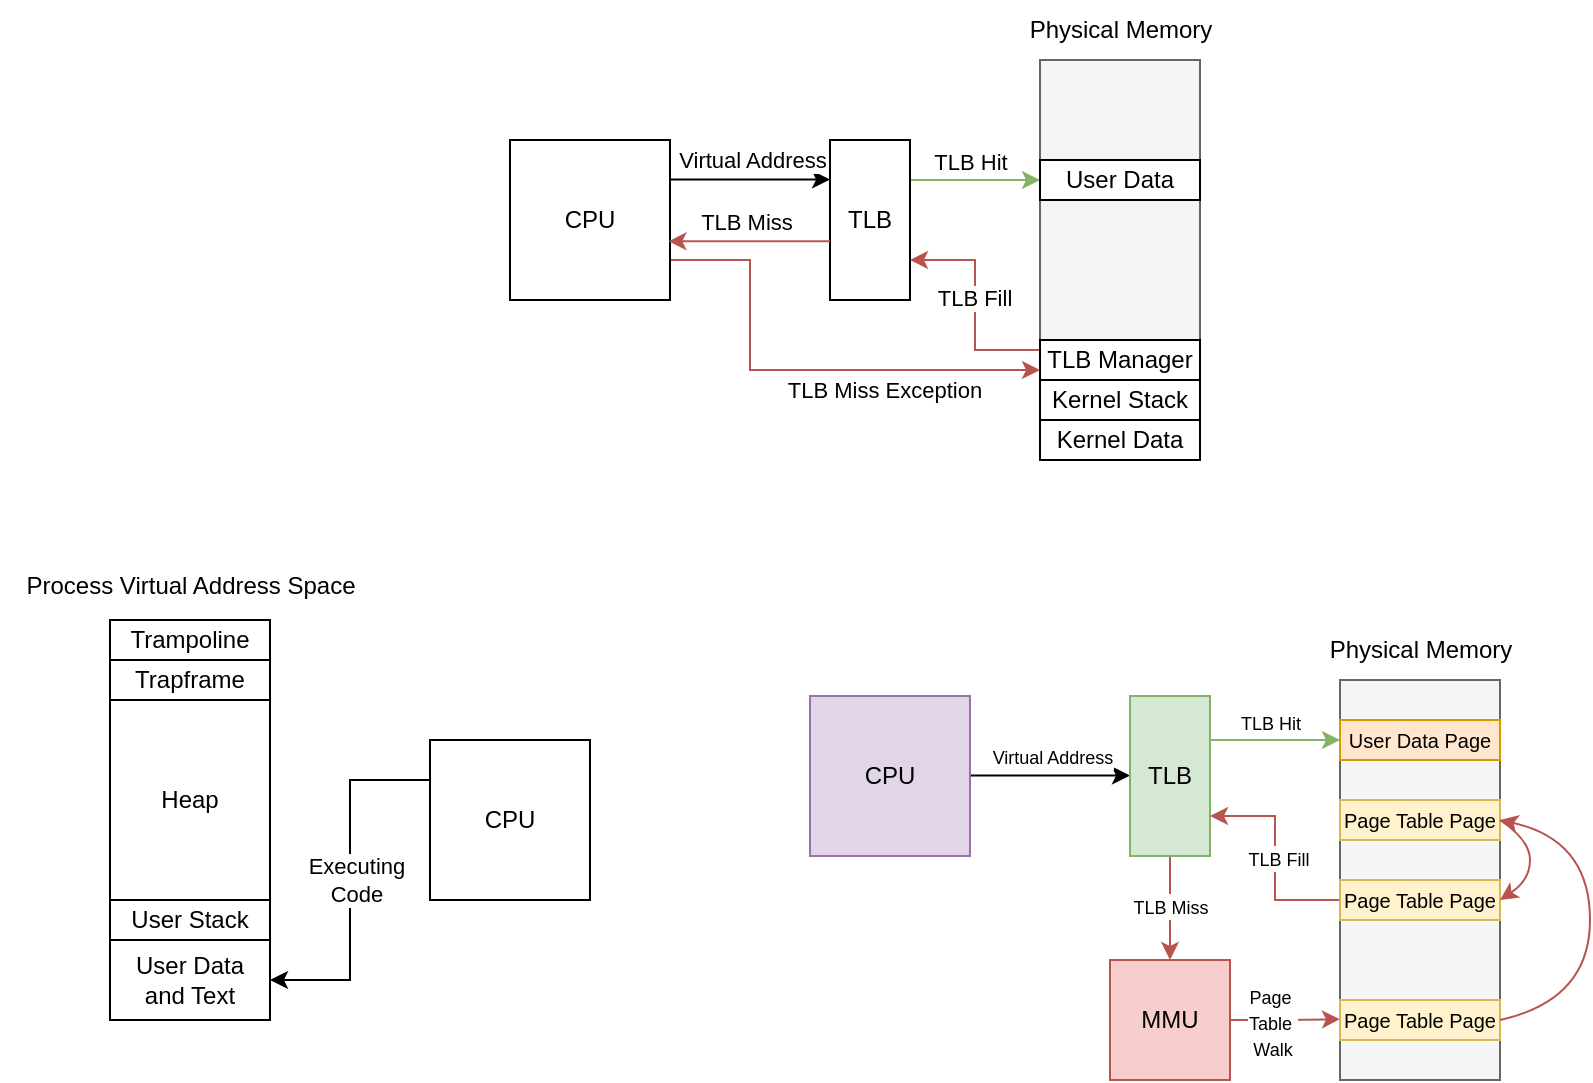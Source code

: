 <mxfile version="24.7.5">
  <diagram name="Page-1" id="a2V-paWtWc2pqJlW6CjX">
    <mxGraphModel dx="989" dy="576" grid="1" gridSize="10" guides="1" tooltips="1" connect="1" arrows="1" fold="1" page="1" pageScale="1" pageWidth="850" pageHeight="1100" math="0" shadow="0">
      <root>
        <mxCell id="0" />
        <mxCell id="1" parent="0" />
        <mxCell id="PS_0JobvipVe8rg2w7dj-1" style="edgeStyle=orthogonalEdgeStyle;rounded=0;orthogonalLoop=1;jettySize=auto;html=1;exitX=1;exitY=0.5;exitDx=0;exitDy=0;entryX=0;entryY=0.5;entryDx=0;entryDy=0;" parent="1" edge="1">
          <mxGeometry relative="1" as="geometry">
            <mxPoint x="400" y="539.8" as="sourcePoint" />
            <mxPoint x="480" y="539.8" as="targetPoint" />
          </mxGeometry>
        </mxCell>
        <mxCell id="PS_0JobvipVe8rg2w7dj-2" value="Virtual Address" style="edgeLabel;html=1;align=center;verticalAlign=middle;resizable=0;points=[];" parent="PS_0JobvipVe8rg2w7dj-1" vertex="1" connectable="0">
          <mxGeometry x="-0.217" y="-1" relative="1" as="geometry">
            <mxPoint x="9" y="-11" as="offset" />
          </mxGeometry>
        </mxCell>
        <mxCell id="PS_0JobvipVe8rg2w7dj-34" style="edgeStyle=orthogonalEdgeStyle;rounded=0;orthogonalLoop=1;jettySize=auto;html=1;exitX=1;exitY=0.75;exitDx=0;exitDy=0;entryX=0;entryY=0.75;entryDx=0;entryDy=0;fillColor=#f8cecc;strokeColor=#b85450;" parent="1" source="PS_0JobvipVe8rg2w7dj-3" target="PS_0JobvipVe8rg2w7dj-32" edge="1">
          <mxGeometry relative="1" as="geometry">
            <Array as="points">
              <mxPoint x="440" y="580" />
              <mxPoint x="440" y="635" />
            </Array>
          </mxGeometry>
        </mxCell>
        <mxCell id="PS_0JobvipVe8rg2w7dj-35" value="TLB Miss Exception" style="edgeLabel;html=1;align=center;verticalAlign=middle;resizable=0;points=[];" parent="PS_0JobvipVe8rg2w7dj-34" vertex="1" connectable="0">
          <mxGeometry x="0.147" relative="1" as="geometry">
            <mxPoint x="24" y="10" as="offset" />
          </mxGeometry>
        </mxCell>
        <mxCell id="PS_0JobvipVe8rg2w7dj-3" value="CPU" style="rounded=0;whiteSpace=wrap;html=1;" parent="1" vertex="1">
          <mxGeometry x="320" y="520" width="80" height="80" as="geometry" />
        </mxCell>
        <mxCell id="PS_0JobvipVe8rg2w7dj-7" style="edgeStyle=orthogonalEdgeStyle;rounded=0;orthogonalLoop=1;jettySize=auto;html=1;exitX=1;exitY=0.25;exitDx=0;exitDy=0;entryX=0;entryY=0.5;entryDx=0;entryDy=0;fillColor=#d5e8d4;strokeColor=#82b366;" parent="1" source="PS_0JobvipVe8rg2w7dj-11" target="PS_0JobvipVe8rg2w7dj-20" edge="1">
          <mxGeometry relative="1" as="geometry">
            <mxPoint x="580" y="540" as="targetPoint" />
          </mxGeometry>
        </mxCell>
        <mxCell id="PS_0JobvipVe8rg2w7dj-8" value="TLB Hit" style="edgeLabel;html=1;align=center;verticalAlign=middle;resizable=0;points=[];" parent="PS_0JobvipVe8rg2w7dj-7" vertex="1" connectable="0">
          <mxGeometry x="-0.253" y="-1" relative="1" as="geometry">
            <mxPoint x="5" y="-10" as="offset" />
          </mxGeometry>
        </mxCell>
        <mxCell id="PS_0JobvipVe8rg2w7dj-11" value="TLB" style="rounded=0;whiteSpace=wrap;html=1;" parent="1" vertex="1">
          <mxGeometry x="480" y="520" width="40" height="80" as="geometry" />
        </mxCell>
        <mxCell id="PS_0JobvipVe8rg2w7dj-12" value="&amp;nbsp;" style="rounded=0;whiteSpace=wrap;html=1;fillColor=#f5f5f5;fontColor=#333333;strokeColor=#666666;" parent="1" vertex="1">
          <mxGeometry x="585" y="480" width="80" height="200" as="geometry" />
        </mxCell>
        <mxCell id="PS_0JobvipVe8rg2w7dj-13" value="Physical Memory" style="text;html=1;align=center;verticalAlign=middle;resizable=0;points=[];autosize=1;strokeColor=none;fillColor=none;" parent="1" vertex="1">
          <mxGeometry x="570" y="450" width="110" height="30" as="geometry" />
        </mxCell>
        <mxCell id="PS_0JobvipVe8rg2w7dj-20" value="User Data" style="rounded=0;whiteSpace=wrap;html=1;" parent="1" vertex="1">
          <mxGeometry x="585" y="530" width="80" height="20" as="geometry" />
        </mxCell>
        <mxCell id="PS_0JobvipVe8rg2w7dj-21" value="Kernel Data" style="rounded=0;whiteSpace=wrap;html=1;" parent="1" vertex="1">
          <mxGeometry x="585" y="660" width="80" height="20" as="geometry" />
        </mxCell>
        <mxCell id="PS_0JobvipVe8rg2w7dj-22" value="Kernel Stack" style="rounded=0;whiteSpace=wrap;html=1;" parent="1" vertex="1">
          <mxGeometry x="585" y="640" width="80" height="20" as="geometry" />
        </mxCell>
        <mxCell id="PS_0JobvipVe8rg2w7dj-30" style="edgeStyle=orthogonalEdgeStyle;rounded=0;orthogonalLoop=1;jettySize=auto;html=1;exitX=0.001;exitY=0.633;exitDx=0;exitDy=0;entryX=0.99;entryY=0.633;entryDx=0;entryDy=0;fillColor=#f8cecc;strokeColor=#b85450;entryPerimeter=0;exitPerimeter=0;" parent="1" source="PS_0JobvipVe8rg2w7dj-11" target="PS_0JobvipVe8rg2w7dj-3" edge="1">
          <mxGeometry relative="1" as="geometry" />
        </mxCell>
        <mxCell id="PS_0JobvipVe8rg2w7dj-31" value="TLB Miss" style="edgeLabel;html=1;align=center;verticalAlign=middle;resizable=0;points=[];" parent="PS_0JobvipVe8rg2w7dj-30" vertex="1" connectable="0">
          <mxGeometry x="0.254" relative="1" as="geometry">
            <mxPoint x="8" y="-10" as="offset" />
          </mxGeometry>
        </mxCell>
        <mxCell id="PS_0JobvipVe8rg2w7dj-36" style="edgeStyle=orthogonalEdgeStyle;rounded=0;orthogonalLoop=1;jettySize=auto;html=1;exitX=0;exitY=0.25;exitDx=0;exitDy=0;entryX=1;entryY=0.75;entryDx=0;entryDy=0;fillColor=#f8cecc;strokeColor=#b85450;" parent="1" source="PS_0JobvipVe8rg2w7dj-32" target="PS_0JobvipVe8rg2w7dj-11" edge="1">
          <mxGeometry relative="1" as="geometry" />
        </mxCell>
        <mxCell id="PS_0JobvipVe8rg2w7dj-37" value="TLB Fill" style="edgeLabel;html=1;align=center;verticalAlign=middle;resizable=0;points=[];" parent="PS_0JobvipVe8rg2w7dj-36" vertex="1" connectable="0">
          <mxGeometry x="0.072" y="1" relative="1" as="geometry">
            <mxPoint as="offset" />
          </mxGeometry>
        </mxCell>
        <mxCell id="PS_0JobvipVe8rg2w7dj-32" value="TLB Manager" style="rounded=0;whiteSpace=wrap;html=1;" parent="1" vertex="1">
          <mxGeometry x="585" y="620" width="80" height="20" as="geometry" />
        </mxCell>
        <mxCell id="YDXror8icyiH8wQNSplm-1" value="&amp;nbsp;" style="rounded=0;whiteSpace=wrap;html=1;fillColor=#f5f5f5;fontColor=#333333;strokeColor=#666666;" vertex="1" parent="1">
          <mxGeometry x="120" y="760" width="80" height="200" as="geometry" />
        </mxCell>
        <mxCell id="YDXror8icyiH8wQNSplm-2" value="Process Virtual Address Space" style="text;html=1;align=center;verticalAlign=middle;resizable=0;points=[];autosize=1;strokeColor=none;fillColor=none;" vertex="1" parent="1">
          <mxGeometry x="65" y="728" width="190" height="30" as="geometry" />
        </mxCell>
        <mxCell id="YDXror8icyiH8wQNSplm-3" value="User Data&lt;div&gt;&lt;div&gt;and Text&lt;/div&gt;&lt;/div&gt;" style="rounded=0;whiteSpace=wrap;html=1;" vertex="1" parent="1">
          <mxGeometry x="120" y="920" width="80" height="40" as="geometry" />
        </mxCell>
        <mxCell id="YDXror8icyiH8wQNSplm-4" value="User Stack" style="rounded=0;whiteSpace=wrap;html=1;" vertex="1" parent="1">
          <mxGeometry x="120" y="900" width="80" height="20" as="geometry" />
        </mxCell>
        <mxCell id="YDXror8icyiH8wQNSplm-5" value="Trampoline" style="rounded=0;whiteSpace=wrap;html=1;" vertex="1" parent="1">
          <mxGeometry x="120" y="760" width="80" height="20" as="geometry" />
        </mxCell>
        <mxCell id="YDXror8icyiH8wQNSplm-6" value="Trapframe" style="rounded=0;whiteSpace=wrap;html=1;" vertex="1" parent="1">
          <mxGeometry x="120" y="780" width="80" height="20" as="geometry" />
        </mxCell>
        <mxCell id="YDXror8icyiH8wQNSplm-7" value="Heap" style="rounded=0;whiteSpace=wrap;html=1;" vertex="1" parent="1">
          <mxGeometry x="120" y="800" width="80" height="100" as="geometry" />
        </mxCell>
        <mxCell id="YDXror8icyiH8wQNSplm-10" style="edgeStyle=orthogonalEdgeStyle;rounded=0;orthogonalLoop=1;jettySize=auto;html=1;exitX=0;exitY=0.25;exitDx=0;exitDy=0;entryX=1;entryY=0.5;entryDx=0;entryDy=0;" edge="1" parent="1" source="YDXror8icyiH8wQNSplm-8" target="YDXror8icyiH8wQNSplm-3">
          <mxGeometry relative="1" as="geometry" />
        </mxCell>
        <mxCell id="YDXror8icyiH8wQNSplm-11" value="Executing&lt;div&gt;Code&lt;/div&gt;" style="edgeLabel;html=1;align=center;verticalAlign=middle;resizable=0;points=[];" vertex="1" connectable="0" parent="YDXror8icyiH8wQNSplm-10">
          <mxGeometry x="0.002" y="3" relative="1" as="geometry">
            <mxPoint as="offset" />
          </mxGeometry>
        </mxCell>
        <mxCell id="YDXror8icyiH8wQNSplm-8" value="CPU" style="rounded=0;whiteSpace=wrap;html=1;" vertex="1" parent="1">
          <mxGeometry x="280" y="820" width="80" height="80" as="geometry" />
        </mxCell>
        <mxCell id="YDXror8icyiH8wQNSplm-17" style="edgeStyle=orthogonalEdgeStyle;rounded=0;orthogonalLoop=1;jettySize=auto;html=1;exitX=1;exitY=0.5;exitDx=0;exitDy=0;entryX=0;entryY=0.5;entryDx=0;entryDy=0;" edge="1" parent="1">
          <mxGeometry relative="1" as="geometry">
            <mxPoint x="550" y="837.76" as="sourcePoint" />
            <mxPoint x="630" y="837.76" as="targetPoint" />
          </mxGeometry>
        </mxCell>
        <mxCell id="YDXror8icyiH8wQNSplm-18" value="&lt;font style=&quot;font-size: 9px;&quot;&gt;Virtual Address&lt;/font&gt;" style="edgeLabel;html=1;align=center;verticalAlign=middle;resizable=0;points=[];" vertex="1" connectable="0" parent="YDXror8icyiH8wQNSplm-17">
          <mxGeometry x="-0.217" y="-1" relative="1" as="geometry">
            <mxPoint x="9" y="-11" as="offset" />
          </mxGeometry>
        </mxCell>
        <mxCell id="YDXror8icyiH8wQNSplm-19" value="CPU" style="rounded=0;whiteSpace=wrap;html=1;fillColor=#e1d5e7;strokeColor=#9673a6;" vertex="1" parent="1">
          <mxGeometry x="470" y="798" width="80" height="80" as="geometry" />
        </mxCell>
        <mxCell id="YDXror8icyiH8wQNSplm-20" style="edgeStyle=orthogonalEdgeStyle;rounded=0;orthogonalLoop=1;jettySize=auto;html=1;exitX=1;exitY=0.25;exitDx=0;exitDy=0;entryX=0;entryY=0.5;entryDx=0;entryDy=0;fillColor=#d5e8d4;strokeColor=#82b366;" edge="1" parent="1">
          <mxGeometry relative="1" as="geometry">
            <mxPoint x="735" y="820" as="targetPoint" />
            <mxPoint x="670" y="820" as="sourcePoint" />
          </mxGeometry>
        </mxCell>
        <mxCell id="YDXror8icyiH8wQNSplm-21" value="&lt;font style=&quot;font-size: 9px;&quot;&gt;TLB Hit&lt;/font&gt;" style="edgeLabel;html=1;align=center;verticalAlign=middle;resizable=0;points=[];" vertex="1" connectable="0" parent="YDXror8icyiH8wQNSplm-20">
          <mxGeometry x="-0.253" y="-1" relative="1" as="geometry">
            <mxPoint x="5" y="-10" as="offset" />
          </mxGeometry>
        </mxCell>
        <mxCell id="YDXror8icyiH8wQNSplm-26" style="edgeStyle=orthogonalEdgeStyle;rounded=0;orthogonalLoop=1;jettySize=auto;html=1;exitX=0.5;exitY=1;exitDx=0;exitDy=0;entryX=0.5;entryY=0;entryDx=0;entryDy=0;fillColor=#f8cecc;strokeColor=#b85450;" edge="1" parent="1" source="YDXror8icyiH8wQNSplm-22" target="YDXror8icyiH8wQNSplm-25">
          <mxGeometry relative="1" as="geometry" />
        </mxCell>
        <mxCell id="YDXror8icyiH8wQNSplm-27" value="&lt;font style=&quot;font-size: 9px;&quot;&gt;TLB Miss&lt;/font&gt;" style="edgeLabel;html=1;align=center;verticalAlign=middle;resizable=0;points=[];" vertex="1" connectable="0" parent="YDXror8icyiH8wQNSplm-26">
          <mxGeometry x="-0.059" relative="1" as="geometry">
            <mxPoint as="offset" />
          </mxGeometry>
        </mxCell>
        <mxCell id="YDXror8icyiH8wQNSplm-22" value="TLB" style="rounded=0;whiteSpace=wrap;html=1;fillColor=#d5e8d4;strokeColor=#82b366;" vertex="1" parent="1">
          <mxGeometry x="630" y="798" width="40" height="80" as="geometry" />
        </mxCell>
        <mxCell id="YDXror8icyiH8wQNSplm-23" value="" style="rounded=0;whiteSpace=wrap;html=1;fillColor=#f5f5f5;fontColor=#333333;strokeColor=#666666;" vertex="1" parent="1">
          <mxGeometry x="735" y="790" width="80" height="200" as="geometry" />
        </mxCell>
        <mxCell id="YDXror8icyiH8wQNSplm-25" value="MMU" style="rounded=0;whiteSpace=wrap;html=1;fillColor=#f8cecc;strokeColor=#b85450;" vertex="1" parent="1">
          <mxGeometry x="620" y="930" width="60" height="60" as="geometry" />
        </mxCell>
        <mxCell id="YDXror8icyiH8wQNSplm-28" style="edgeStyle=orthogonalEdgeStyle;rounded=0;orthogonalLoop=1;jettySize=auto;html=1;exitX=1;exitY=0.5;exitDx=0;exitDy=0;fillColor=#f8cecc;strokeColor=#b85450;entryX=0;entryY=0.848;entryDx=0;entryDy=0;entryPerimeter=0;" edge="1" parent="1" source="YDXror8icyiH8wQNSplm-25" target="YDXror8icyiH8wQNSplm-23">
          <mxGeometry relative="1" as="geometry">
            <mxPoint x="730" y="960" as="targetPoint" />
          </mxGeometry>
        </mxCell>
        <mxCell id="YDXror8icyiH8wQNSplm-31" value="&lt;font style=&quot;font-size: 9px;&quot;&gt;Page&amp;nbsp;&lt;/font&gt;&lt;div&gt;&lt;font style=&quot;font-size: 9px;&quot;&gt;Table&amp;nbsp;&lt;/font&gt;&lt;/div&gt;&lt;div&gt;&lt;font style=&quot;font-size: 9px;&quot;&gt;Walk&lt;/font&gt;&lt;/div&gt;" style="edgeLabel;html=1;align=center;verticalAlign=middle;resizable=0;points=[];" vertex="1" connectable="0" parent="YDXror8icyiH8wQNSplm-28">
          <mxGeometry x="-0.242" y="-1" relative="1" as="geometry">
            <mxPoint as="offset" />
          </mxGeometry>
        </mxCell>
        <mxCell id="YDXror8icyiH8wQNSplm-32" value="&lt;font style=&quot;font-size: 10px;&quot;&gt;User Data Page&lt;/font&gt;" style="rounded=0;whiteSpace=wrap;html=1;fillColor=#ffe6cc;strokeColor=#d79b00;" vertex="1" parent="1">
          <mxGeometry x="735" y="810" width="80" height="20" as="geometry" />
        </mxCell>
        <mxCell id="YDXror8icyiH8wQNSplm-33" value="Physical Memory" style="text;html=1;align=center;verticalAlign=middle;resizable=0;points=[];autosize=1;strokeColor=none;fillColor=none;" vertex="1" parent="1">
          <mxGeometry x="720" y="760" width="110" height="30" as="geometry" />
        </mxCell>
        <mxCell id="YDXror8icyiH8wQNSplm-35" value="&lt;font style=&quot;font-size: 10px;&quot;&gt;Page Table Page&lt;/font&gt;" style="rounded=0;whiteSpace=wrap;html=1;fillColor=#fff2cc;strokeColor=#d6b656;" vertex="1" parent="1">
          <mxGeometry x="735" y="950" width="80" height="20" as="geometry" />
        </mxCell>
        <mxCell id="YDXror8icyiH8wQNSplm-42" style="edgeStyle=orthogonalEdgeStyle;rounded=0;orthogonalLoop=1;jettySize=auto;html=1;exitX=0;exitY=0.5;exitDx=0;exitDy=0;entryX=1;entryY=0.75;entryDx=0;entryDy=0;fillColor=#f8cecc;strokeColor=#b85450;" edge="1" parent="1" source="YDXror8icyiH8wQNSplm-36" target="YDXror8icyiH8wQNSplm-22">
          <mxGeometry relative="1" as="geometry" />
        </mxCell>
        <mxCell id="YDXror8icyiH8wQNSplm-43" value="&lt;font style=&quot;font-size: 9px;&quot;&gt;TLB Fill&lt;/font&gt;" style="edgeLabel;html=1;align=center;verticalAlign=middle;resizable=0;points=[];" vertex="1" connectable="0" parent="YDXror8icyiH8wQNSplm-42">
          <mxGeometry x="0.174" y="-1" relative="1" as="geometry">
            <mxPoint y="9" as="offset" />
          </mxGeometry>
        </mxCell>
        <mxCell id="YDXror8icyiH8wQNSplm-36" value="&lt;font style=&quot;font-size: 10px;&quot;&gt;Page Table Page&lt;/font&gt;" style="rounded=0;whiteSpace=wrap;html=1;fillColor=#fff2cc;strokeColor=#d6b656;" vertex="1" parent="1">
          <mxGeometry x="735" y="890" width="80" height="20" as="geometry" />
        </mxCell>
        <mxCell id="YDXror8icyiH8wQNSplm-37" value="&lt;font style=&quot;font-size: 10px;&quot;&gt;Page Table Page&lt;/font&gt;" style="rounded=0;whiteSpace=wrap;html=1;fillColor=#fff2cc;strokeColor=#d6b656;" vertex="1" parent="1">
          <mxGeometry x="735" y="850" width="80" height="20" as="geometry" />
        </mxCell>
        <mxCell id="YDXror8icyiH8wQNSplm-38" value="" style="curved=1;endArrow=classic;html=1;rounded=0;exitX=1;exitY=0.5;exitDx=0;exitDy=0;entryX=1;entryY=0.5;entryDx=0;entryDy=0;fillColor=#f8cecc;strokeColor=#b85450;" edge="1" parent="1" source="YDXror8icyiH8wQNSplm-35" target="YDXror8icyiH8wQNSplm-37">
          <mxGeometry width="50" height="50" relative="1" as="geometry">
            <mxPoint x="770" y="890" as="sourcePoint" />
            <mxPoint x="870" y="870" as="targetPoint" />
            <Array as="points">
              <mxPoint x="860" y="950" />
              <mxPoint x="860" y="870" />
            </Array>
          </mxGeometry>
        </mxCell>
        <mxCell id="YDXror8icyiH8wQNSplm-41" value="" style="curved=1;endArrow=classic;html=1;rounded=0;exitX=1;exitY=0.5;exitDx=0;exitDy=0;entryX=1;entryY=0.5;entryDx=0;entryDy=0;fillColor=#f8cecc;strokeColor=#b85450;" edge="1" parent="1" source="YDXror8icyiH8wQNSplm-37" target="YDXror8icyiH8wQNSplm-36">
          <mxGeometry width="50" height="50" relative="1" as="geometry">
            <mxPoint x="870" y="970" as="sourcePoint" />
            <mxPoint x="870" y="870" as="targetPoint" />
            <Array as="points">
              <mxPoint x="830" y="870" />
              <mxPoint x="830" y="890" />
            </Array>
          </mxGeometry>
        </mxCell>
      </root>
    </mxGraphModel>
  </diagram>
</mxfile>
